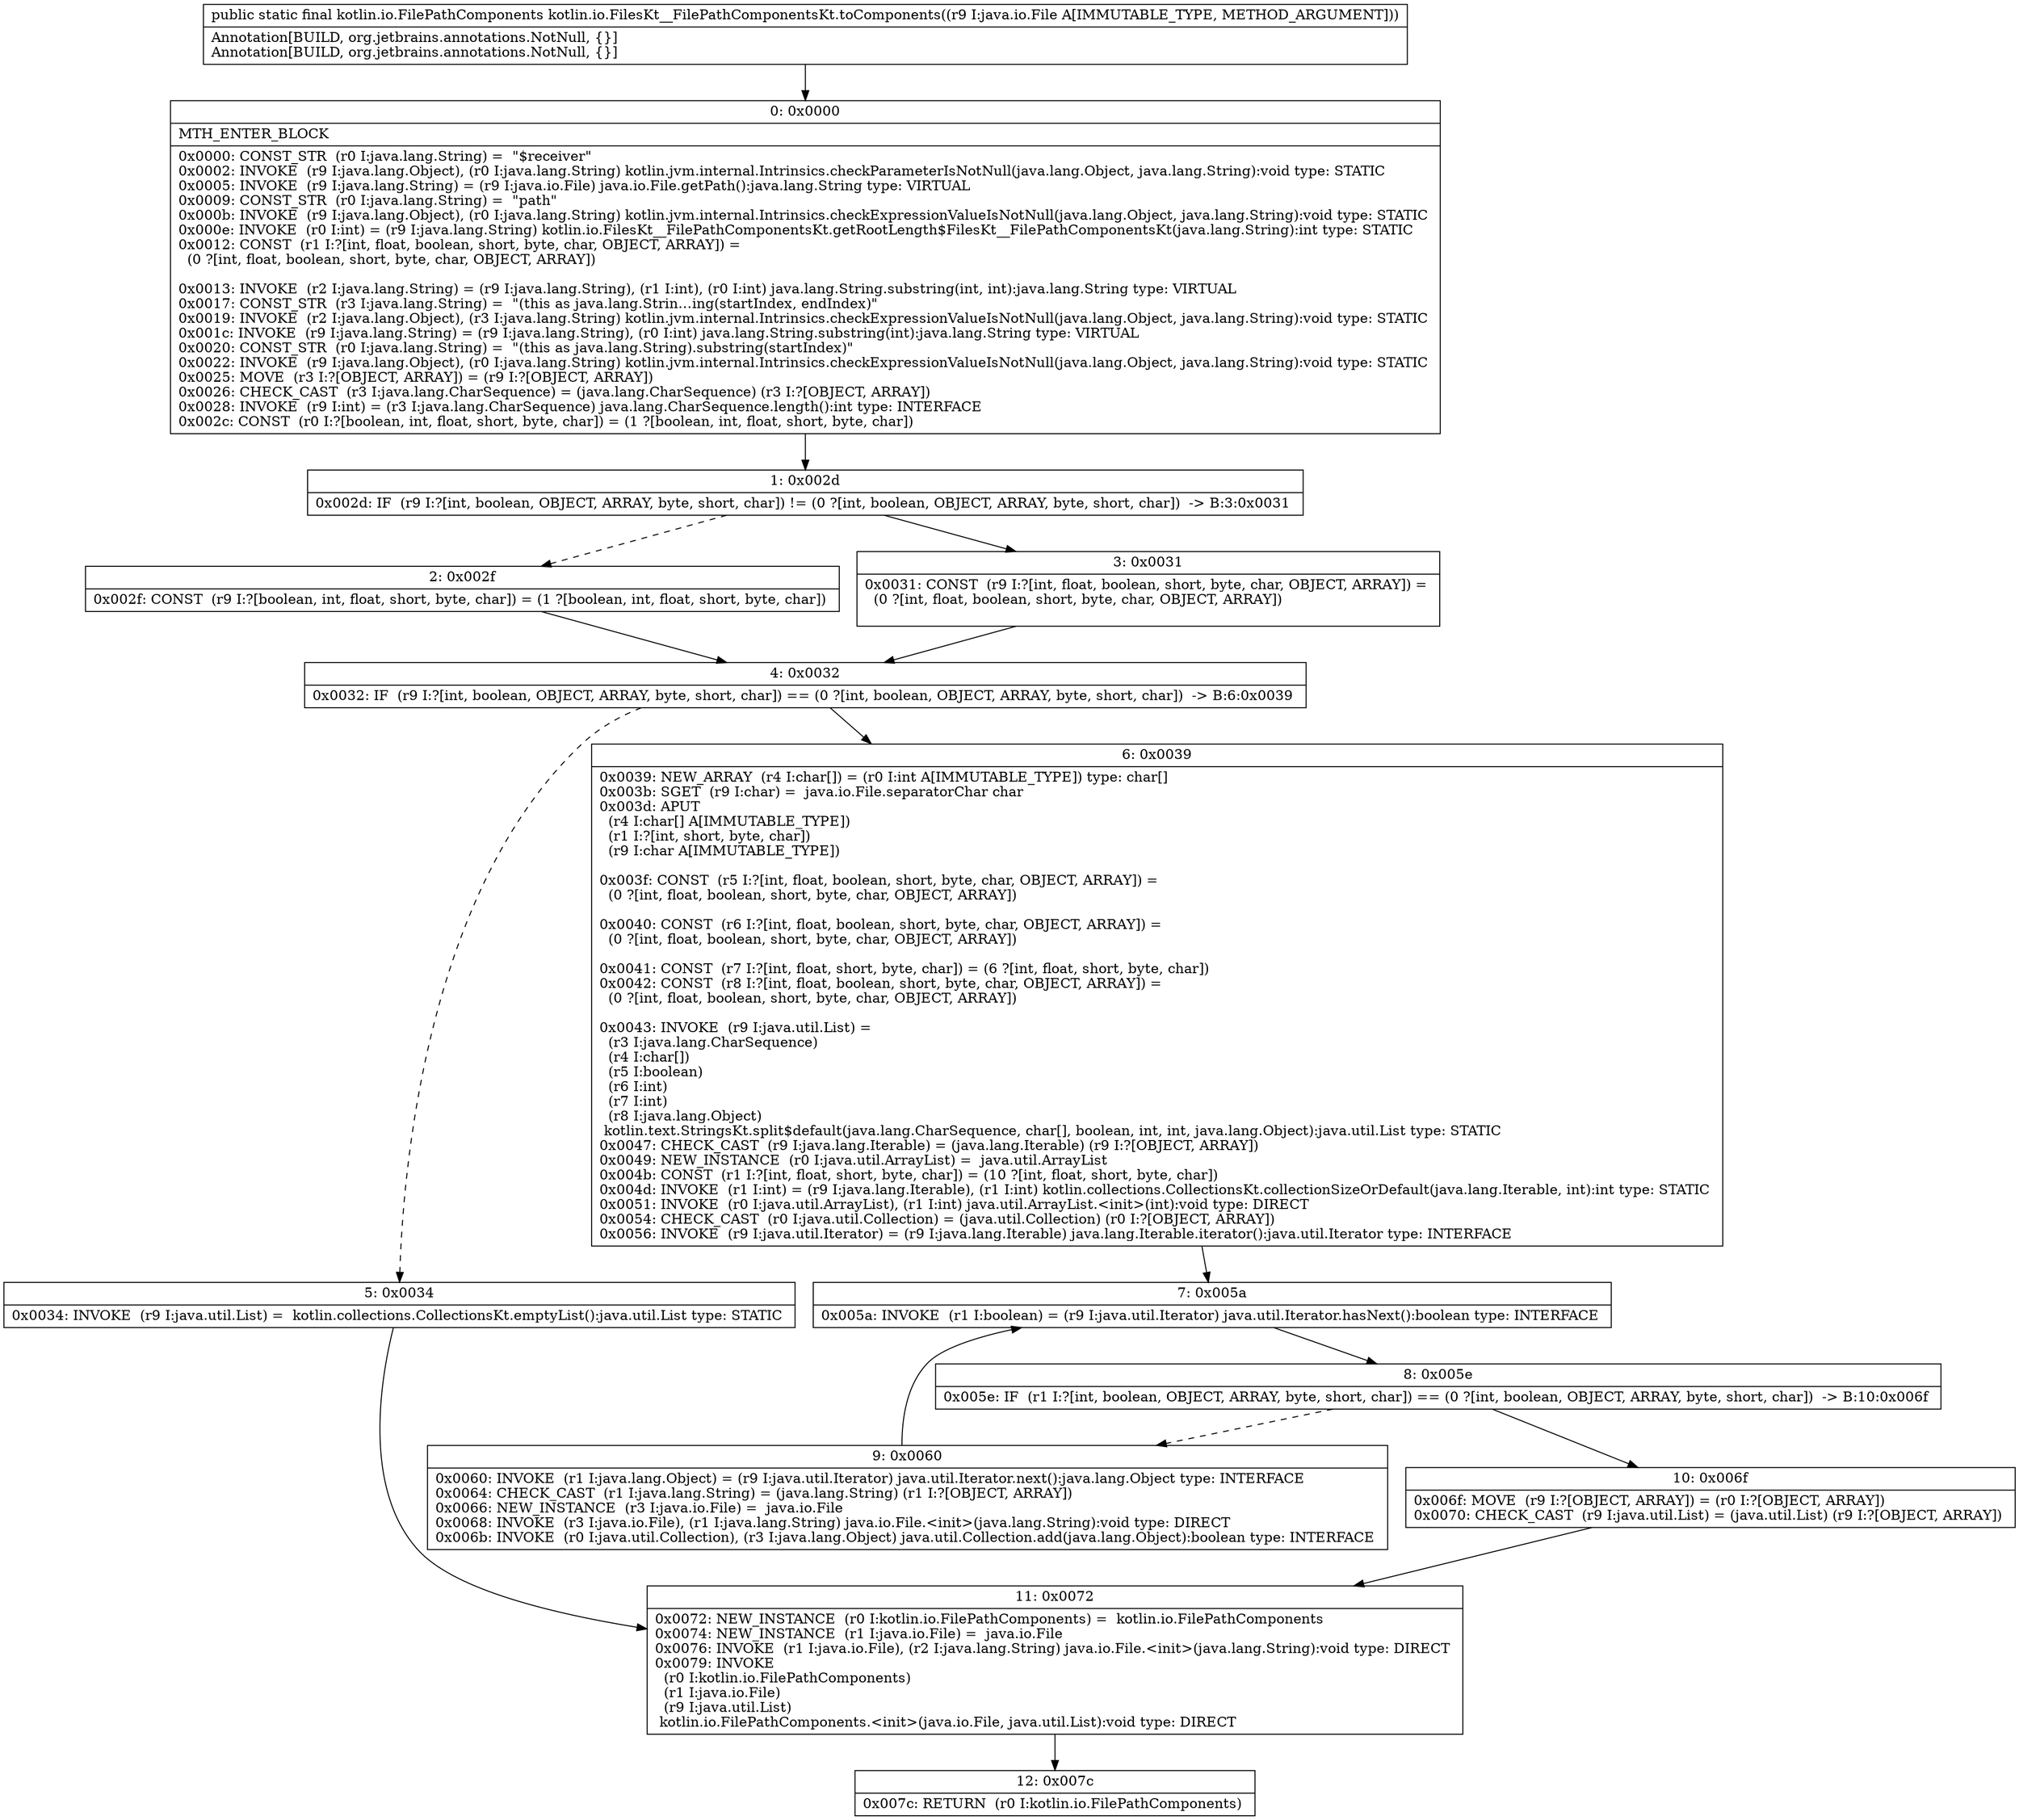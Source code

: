 digraph "CFG forkotlin.io.FilesKt__FilePathComponentsKt.toComponents(Ljava\/io\/File;)Lkotlin\/io\/FilePathComponents;" {
Node_0 [shape=record,label="{0\:\ 0x0000|MTH_ENTER_BLOCK\l|0x0000: CONST_STR  (r0 I:java.lang.String) =  \"$receiver\" \l0x0002: INVOKE  (r9 I:java.lang.Object), (r0 I:java.lang.String) kotlin.jvm.internal.Intrinsics.checkParameterIsNotNull(java.lang.Object, java.lang.String):void type: STATIC \l0x0005: INVOKE  (r9 I:java.lang.String) = (r9 I:java.io.File) java.io.File.getPath():java.lang.String type: VIRTUAL \l0x0009: CONST_STR  (r0 I:java.lang.String) =  \"path\" \l0x000b: INVOKE  (r9 I:java.lang.Object), (r0 I:java.lang.String) kotlin.jvm.internal.Intrinsics.checkExpressionValueIsNotNull(java.lang.Object, java.lang.String):void type: STATIC \l0x000e: INVOKE  (r0 I:int) = (r9 I:java.lang.String) kotlin.io.FilesKt__FilePathComponentsKt.getRootLength$FilesKt__FilePathComponentsKt(java.lang.String):int type: STATIC \l0x0012: CONST  (r1 I:?[int, float, boolean, short, byte, char, OBJECT, ARRAY]) = \l  (0 ?[int, float, boolean, short, byte, char, OBJECT, ARRAY])\l \l0x0013: INVOKE  (r2 I:java.lang.String) = (r9 I:java.lang.String), (r1 I:int), (r0 I:int) java.lang.String.substring(int, int):java.lang.String type: VIRTUAL \l0x0017: CONST_STR  (r3 I:java.lang.String) =  \"(this as java.lang.Strin…ing(startIndex, endIndex)\" \l0x0019: INVOKE  (r2 I:java.lang.Object), (r3 I:java.lang.String) kotlin.jvm.internal.Intrinsics.checkExpressionValueIsNotNull(java.lang.Object, java.lang.String):void type: STATIC \l0x001c: INVOKE  (r9 I:java.lang.String) = (r9 I:java.lang.String), (r0 I:int) java.lang.String.substring(int):java.lang.String type: VIRTUAL \l0x0020: CONST_STR  (r0 I:java.lang.String) =  \"(this as java.lang.String).substring(startIndex)\" \l0x0022: INVOKE  (r9 I:java.lang.Object), (r0 I:java.lang.String) kotlin.jvm.internal.Intrinsics.checkExpressionValueIsNotNull(java.lang.Object, java.lang.String):void type: STATIC \l0x0025: MOVE  (r3 I:?[OBJECT, ARRAY]) = (r9 I:?[OBJECT, ARRAY]) \l0x0026: CHECK_CAST  (r3 I:java.lang.CharSequence) = (java.lang.CharSequence) (r3 I:?[OBJECT, ARRAY]) \l0x0028: INVOKE  (r9 I:int) = (r3 I:java.lang.CharSequence) java.lang.CharSequence.length():int type: INTERFACE \l0x002c: CONST  (r0 I:?[boolean, int, float, short, byte, char]) = (1 ?[boolean, int, float, short, byte, char]) \l}"];
Node_1 [shape=record,label="{1\:\ 0x002d|0x002d: IF  (r9 I:?[int, boolean, OBJECT, ARRAY, byte, short, char]) != (0 ?[int, boolean, OBJECT, ARRAY, byte, short, char])  \-\> B:3:0x0031 \l}"];
Node_2 [shape=record,label="{2\:\ 0x002f|0x002f: CONST  (r9 I:?[boolean, int, float, short, byte, char]) = (1 ?[boolean, int, float, short, byte, char]) \l}"];
Node_3 [shape=record,label="{3\:\ 0x0031|0x0031: CONST  (r9 I:?[int, float, boolean, short, byte, char, OBJECT, ARRAY]) = \l  (0 ?[int, float, boolean, short, byte, char, OBJECT, ARRAY])\l \l}"];
Node_4 [shape=record,label="{4\:\ 0x0032|0x0032: IF  (r9 I:?[int, boolean, OBJECT, ARRAY, byte, short, char]) == (0 ?[int, boolean, OBJECT, ARRAY, byte, short, char])  \-\> B:6:0x0039 \l}"];
Node_5 [shape=record,label="{5\:\ 0x0034|0x0034: INVOKE  (r9 I:java.util.List) =  kotlin.collections.CollectionsKt.emptyList():java.util.List type: STATIC \l}"];
Node_6 [shape=record,label="{6\:\ 0x0039|0x0039: NEW_ARRAY  (r4 I:char[]) = (r0 I:int A[IMMUTABLE_TYPE]) type: char[] \l0x003b: SGET  (r9 I:char) =  java.io.File.separatorChar char \l0x003d: APUT  \l  (r4 I:char[] A[IMMUTABLE_TYPE])\l  (r1 I:?[int, short, byte, char])\l  (r9 I:char A[IMMUTABLE_TYPE])\l \l0x003f: CONST  (r5 I:?[int, float, boolean, short, byte, char, OBJECT, ARRAY]) = \l  (0 ?[int, float, boolean, short, byte, char, OBJECT, ARRAY])\l \l0x0040: CONST  (r6 I:?[int, float, boolean, short, byte, char, OBJECT, ARRAY]) = \l  (0 ?[int, float, boolean, short, byte, char, OBJECT, ARRAY])\l \l0x0041: CONST  (r7 I:?[int, float, short, byte, char]) = (6 ?[int, float, short, byte, char]) \l0x0042: CONST  (r8 I:?[int, float, boolean, short, byte, char, OBJECT, ARRAY]) = \l  (0 ?[int, float, boolean, short, byte, char, OBJECT, ARRAY])\l \l0x0043: INVOKE  (r9 I:java.util.List) = \l  (r3 I:java.lang.CharSequence)\l  (r4 I:char[])\l  (r5 I:boolean)\l  (r6 I:int)\l  (r7 I:int)\l  (r8 I:java.lang.Object)\l kotlin.text.StringsKt.split$default(java.lang.CharSequence, char[], boolean, int, int, java.lang.Object):java.util.List type: STATIC \l0x0047: CHECK_CAST  (r9 I:java.lang.Iterable) = (java.lang.Iterable) (r9 I:?[OBJECT, ARRAY]) \l0x0049: NEW_INSTANCE  (r0 I:java.util.ArrayList) =  java.util.ArrayList \l0x004b: CONST  (r1 I:?[int, float, short, byte, char]) = (10 ?[int, float, short, byte, char]) \l0x004d: INVOKE  (r1 I:int) = (r9 I:java.lang.Iterable), (r1 I:int) kotlin.collections.CollectionsKt.collectionSizeOrDefault(java.lang.Iterable, int):int type: STATIC \l0x0051: INVOKE  (r0 I:java.util.ArrayList), (r1 I:int) java.util.ArrayList.\<init\>(int):void type: DIRECT \l0x0054: CHECK_CAST  (r0 I:java.util.Collection) = (java.util.Collection) (r0 I:?[OBJECT, ARRAY]) \l0x0056: INVOKE  (r9 I:java.util.Iterator) = (r9 I:java.lang.Iterable) java.lang.Iterable.iterator():java.util.Iterator type: INTERFACE \l}"];
Node_7 [shape=record,label="{7\:\ 0x005a|0x005a: INVOKE  (r1 I:boolean) = (r9 I:java.util.Iterator) java.util.Iterator.hasNext():boolean type: INTERFACE \l}"];
Node_8 [shape=record,label="{8\:\ 0x005e|0x005e: IF  (r1 I:?[int, boolean, OBJECT, ARRAY, byte, short, char]) == (0 ?[int, boolean, OBJECT, ARRAY, byte, short, char])  \-\> B:10:0x006f \l}"];
Node_9 [shape=record,label="{9\:\ 0x0060|0x0060: INVOKE  (r1 I:java.lang.Object) = (r9 I:java.util.Iterator) java.util.Iterator.next():java.lang.Object type: INTERFACE \l0x0064: CHECK_CAST  (r1 I:java.lang.String) = (java.lang.String) (r1 I:?[OBJECT, ARRAY]) \l0x0066: NEW_INSTANCE  (r3 I:java.io.File) =  java.io.File \l0x0068: INVOKE  (r3 I:java.io.File), (r1 I:java.lang.String) java.io.File.\<init\>(java.lang.String):void type: DIRECT \l0x006b: INVOKE  (r0 I:java.util.Collection), (r3 I:java.lang.Object) java.util.Collection.add(java.lang.Object):boolean type: INTERFACE \l}"];
Node_10 [shape=record,label="{10\:\ 0x006f|0x006f: MOVE  (r9 I:?[OBJECT, ARRAY]) = (r0 I:?[OBJECT, ARRAY]) \l0x0070: CHECK_CAST  (r9 I:java.util.List) = (java.util.List) (r9 I:?[OBJECT, ARRAY]) \l}"];
Node_11 [shape=record,label="{11\:\ 0x0072|0x0072: NEW_INSTANCE  (r0 I:kotlin.io.FilePathComponents) =  kotlin.io.FilePathComponents \l0x0074: NEW_INSTANCE  (r1 I:java.io.File) =  java.io.File \l0x0076: INVOKE  (r1 I:java.io.File), (r2 I:java.lang.String) java.io.File.\<init\>(java.lang.String):void type: DIRECT \l0x0079: INVOKE  \l  (r0 I:kotlin.io.FilePathComponents)\l  (r1 I:java.io.File)\l  (r9 I:java.util.List)\l kotlin.io.FilePathComponents.\<init\>(java.io.File, java.util.List):void type: DIRECT \l}"];
Node_12 [shape=record,label="{12\:\ 0x007c|0x007c: RETURN  (r0 I:kotlin.io.FilePathComponents) \l}"];
MethodNode[shape=record,label="{public static final kotlin.io.FilePathComponents kotlin.io.FilesKt__FilePathComponentsKt.toComponents((r9 I:java.io.File A[IMMUTABLE_TYPE, METHOD_ARGUMENT]))  | Annotation[BUILD, org.jetbrains.annotations.NotNull, \{\}]\lAnnotation[BUILD, org.jetbrains.annotations.NotNull, \{\}]\l}"];
MethodNode -> Node_0;
Node_0 -> Node_1;
Node_1 -> Node_2[style=dashed];
Node_1 -> Node_3;
Node_2 -> Node_4;
Node_3 -> Node_4;
Node_4 -> Node_5[style=dashed];
Node_4 -> Node_6;
Node_5 -> Node_11;
Node_6 -> Node_7;
Node_7 -> Node_8;
Node_8 -> Node_9[style=dashed];
Node_8 -> Node_10;
Node_9 -> Node_7;
Node_10 -> Node_11;
Node_11 -> Node_12;
}

